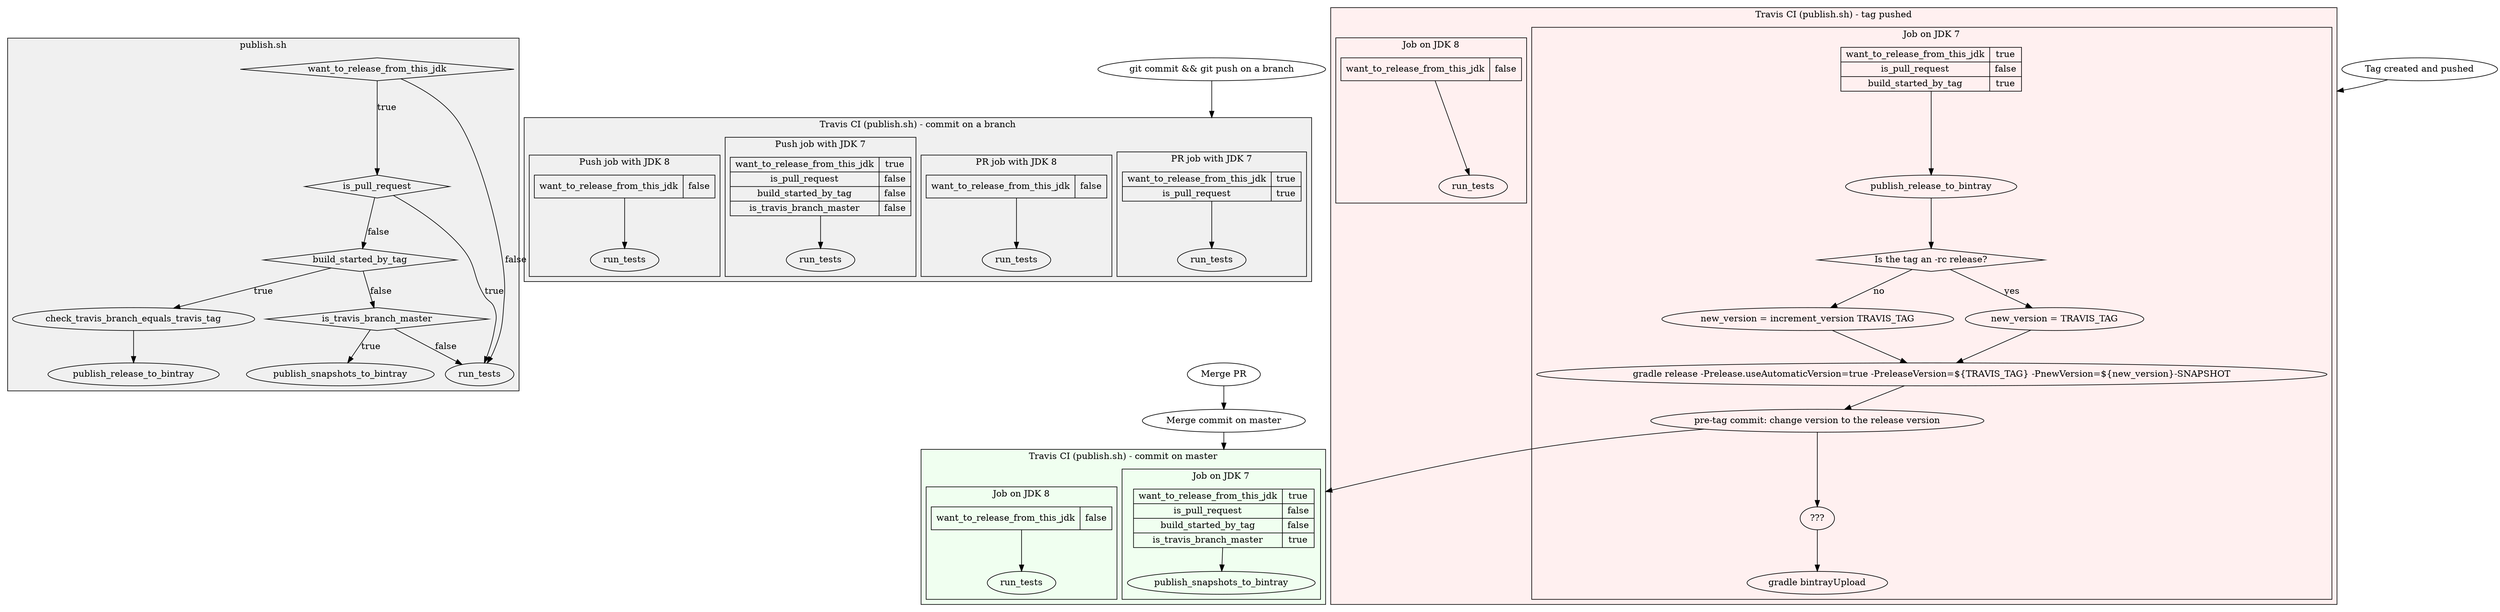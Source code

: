 digraph releaseflow {
        compound=true  # for connecting subgraphs

        subgraph cluster_publish_sh {
                label="publish.sh"
                bgcolor="#f0f0f0"
                want_to_release_from_this_jdk[shape=diamond]
                is_pull_request[shape=diamond]
                build_started_by_tag[shape=diamond]
                is_travis_branch_master[shape=diamond]

                want_to_release_from_this_jdk->run_tests [label=false]
                want_to_release_from_this_jdk->is_pull_request [label=true]

                is_pull_request->run_tests [label=true]
                is_pull_request->build_started_by_tag [label=false]

                build_started_by_tag->check_travis_branch_equals_travis_tag [label=true]
                build_started_by_tag->is_travis_branch_master [label=false]

                check_travis_branch_equals_travis_tag->publish_release_to_bintray

                is_travis_branch_master->publish_snapshots_to_bintray [label=true]
                is_travis_branch_master->run_tests [label=false]
        }

        commit_on_branch[label="git commit && git push on a branch"]

        subgraph cluster_branch_travis {
                label="Travis CI (publish.sh) - commit on a branch"
                bgcolor="#f0f0f0"
                subgraph cluster_branch_travis_pr_7 {
                        label="PR job with JDK 7"
                        branch_travis_pr_7_conditions
                        [
                         label="{want_to_release_from_this_jdk|is_pull_request}|{true|true}"
                         shape=record
                        ]
                        btpr7_run_tests [label=run_tests]
                        branch_travis_pr_7_conditions->btpr7_run_tests
                }
                subgraph cluster_branch_travis_pr_8 {
                        label="PR job with JDK 8"
                        branch_travis_pr_8_conditions
                        [
                         label="{want_to_release_from_this_jdk}|{false}"
                         shape=record
                        ]
                        btpr8_run_tests [label=run_tests]
                        branch_travis_pr_8_conditions->btpr8_run_tests
                }
                subgraph cluster_branch_travis_push_7 {
                        label="Push job with JDK 7"
                        branch_travis_push_7_conditions
                        [
                         label="{want_to_release_from_this_jdk|is_pull_request|build_started_by_tag|is_travis_branch_master}|{true|false|false|false}"
                         shape=record
                        ]
                        btpush7_run_tests [label=run_tests]
                        branch_travis_push_7_conditions->btpush7_run_tests
                }
                subgraph cluster_branch_travis_push_8 {
                        label="Push job with JDK 8"
                        branch_travis_push_8_conditions
                        [
                         label="{want_to_release_from_this_jdk}|{false}"
                         shape=record
                        ]
                        btpush8_run_tests [label=run_tests]
                        branch_travis_push_8_conditions->btpush8_run_tests
                }
        }

        commit_on_branch->branch_travis_pr_7_conditions [lhead=cluster_branch_travis]
                
        merge_pr[label="Merge PR"]
        merge_commit[label="Merge commit on master"]
        merge_pr->merge_commit

        subgraph cluster_master_travis {
                label="Travis CI (publish.sh) - commit on master"
                bgcolor="#f0fff0"
                subgraph cluster_master_travis_7 {
                        label="Job on JDK 7"
                        master_travis_7_conditions
                        [
                         label="{want_to_release_from_this_jdk|is_pull_request|build_started_by_tag|is_travis_branch_master}|{true|false|false|true}"
                         shape=record
                        ]
                        m7_snap [label=publish_snapshots_to_bintray]
                        master_travis_7_conditions->m7_snap
                }
                subgraph cluster_master_travis_8 {
                        label="Job on JDK 8"
                        master_travis_8_conditions
                        [
                         label="{want_to_release_from_this_jdk}|{false}"
                         shape=record
                        ]
                        m8_run_tests [label=run_tests]
                        master_travis_8_conditions->m8_run_tests
                }
        }

        merge_commit->master_travis_7_conditions [lhead=cluster_master_travis]

        new_tag[label="Tag created and pushed"]

        subgraph cluster_tag_travis {
                label="Travis CI (publish.sh) - tag pushed"
                bgcolor="#fff0f0"

                subgraph cluster_tag_travis_7 {
                        label="Job on JDK 7"
                        tag_travis_7_conditions
                        [
                         label="{want_to_release_from_this_jdk|is_pull_request|build_started_by_tag}|{true|false|true}"
                         shape=record
                        ]
                        t7_rel [label=publish_release_to_bintray]
                        is_rc [shape=diamond, label="Is the tag an -rc release?"]

                        tag_travis_7_conditions->t7_rel
                        t7_rel->is_rc
                        
                        increment_version [label="new_version = increment_version TRAVIS_TAG"]
                        leave_version [label="new_version = TRAVIS_TAG"]
                        is_rc->increment_version [label="no"]
                        is_rc->leave_version [label="yes"]

                        gradle_release [label="gradle release -Prelease.useAutomaticVersion=true -PreleaseVersion=${TRAVIS_TAG} -PnewVersion=${new_version}-SNAPSHOT"]
                        pre_tag_commit [label="pre-tag commit: change version to the release version"]
                        increment_version->gradle_release
                        leave_version->gradle_release
                        gradle_release->pre_tag_commit

                        confusion [label="???"]
                        pre_tag_commit->confusion
                        
                        gradle_upload [label="gradle bintrayUpload"]
                        confusion->gradle_upload
                }

                
                subgraph cluster_tag_travis_8 {
                        label="Job on JDK 8"
                        tag_travis_8_conditions
                        [
                         label="{want_to_release_from_this_jdk}|{false}"
                         shape=record
                        ]
                        t8_run_tests [label=run_tests]
                        tag_travis_8_conditions->t8_run_tests
                }
                
        }

        new_tag->t8_run_tests [lhead=cluster_tag_travis]
        pre_tag_commit->master_travis_7_conditions [lhead=cluster_master_travis]
}

